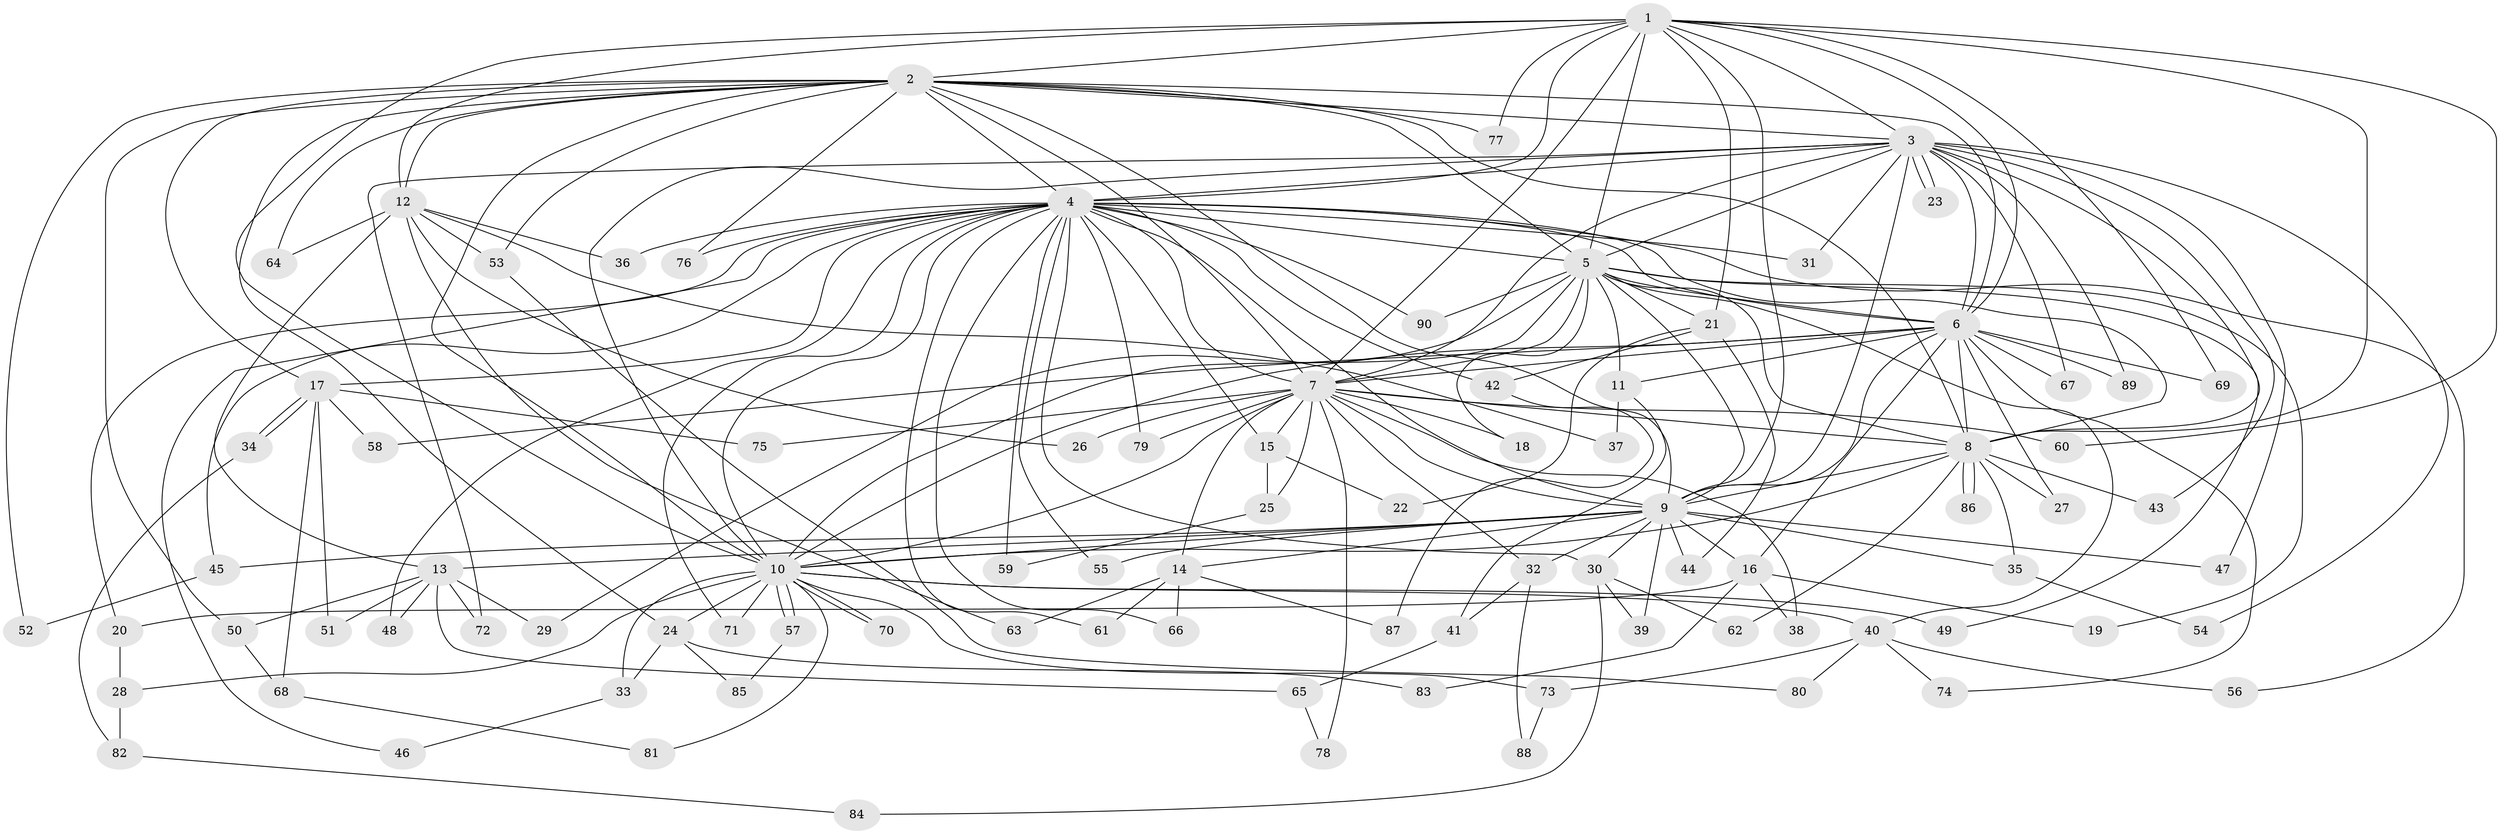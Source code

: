 // coarse degree distribution, {12: 0.014925373134328358, 21: 0.014925373134328358, 16: 0.029850746268656716, 25: 0.029850746268656716, 13: 0.014925373134328358, 20: 0.014925373134328358, 19: 0.014925373134328358, 5: 0.04477611940298507, 9: 0.014925373134328358, 8: 0.014925373134328358, 4: 0.05970149253731343, 6: 0.029850746268656716, 2: 0.5373134328358209, 3: 0.16417910447761194}
// Generated by graph-tools (version 1.1) at 2025/23/03/03/25 07:23:36]
// undirected, 90 vertices, 205 edges
graph export_dot {
graph [start="1"]
  node [color=gray90,style=filled];
  1;
  2;
  3;
  4;
  5;
  6;
  7;
  8;
  9;
  10;
  11;
  12;
  13;
  14;
  15;
  16;
  17;
  18;
  19;
  20;
  21;
  22;
  23;
  24;
  25;
  26;
  27;
  28;
  29;
  30;
  31;
  32;
  33;
  34;
  35;
  36;
  37;
  38;
  39;
  40;
  41;
  42;
  43;
  44;
  45;
  46;
  47;
  48;
  49;
  50;
  51;
  52;
  53;
  54;
  55;
  56;
  57;
  58;
  59;
  60;
  61;
  62;
  63;
  64;
  65;
  66;
  67;
  68;
  69;
  70;
  71;
  72;
  73;
  74;
  75;
  76;
  77;
  78;
  79;
  80;
  81;
  82;
  83;
  84;
  85;
  86;
  87;
  88;
  89;
  90;
  1 -- 2;
  1 -- 3;
  1 -- 4;
  1 -- 5;
  1 -- 6;
  1 -- 7;
  1 -- 8;
  1 -- 9;
  1 -- 10;
  1 -- 12;
  1 -- 21;
  1 -- 60;
  1 -- 69;
  1 -- 77;
  2 -- 3;
  2 -- 4;
  2 -- 5;
  2 -- 6;
  2 -- 7;
  2 -- 8;
  2 -- 9;
  2 -- 10;
  2 -- 12;
  2 -- 17;
  2 -- 24;
  2 -- 50;
  2 -- 52;
  2 -- 53;
  2 -- 64;
  2 -- 76;
  2 -- 77;
  3 -- 4;
  3 -- 5;
  3 -- 6;
  3 -- 7;
  3 -- 8;
  3 -- 9;
  3 -- 10;
  3 -- 23;
  3 -- 23;
  3 -- 31;
  3 -- 43;
  3 -- 47;
  3 -- 54;
  3 -- 67;
  3 -- 72;
  3 -- 89;
  4 -- 5;
  4 -- 6;
  4 -- 7;
  4 -- 8;
  4 -- 9;
  4 -- 10;
  4 -- 15;
  4 -- 17;
  4 -- 20;
  4 -- 30;
  4 -- 31;
  4 -- 36;
  4 -- 42;
  4 -- 45;
  4 -- 46;
  4 -- 48;
  4 -- 55;
  4 -- 56;
  4 -- 59;
  4 -- 61;
  4 -- 66;
  4 -- 71;
  4 -- 76;
  4 -- 79;
  4 -- 90;
  5 -- 6;
  5 -- 7;
  5 -- 8;
  5 -- 9;
  5 -- 10;
  5 -- 11;
  5 -- 18;
  5 -- 19;
  5 -- 21;
  5 -- 29;
  5 -- 40;
  5 -- 49;
  5 -- 90;
  6 -- 7;
  6 -- 8;
  6 -- 9;
  6 -- 10;
  6 -- 11;
  6 -- 16;
  6 -- 27;
  6 -- 58;
  6 -- 67;
  6 -- 69;
  6 -- 74;
  6 -- 89;
  7 -- 8;
  7 -- 9;
  7 -- 10;
  7 -- 14;
  7 -- 15;
  7 -- 18;
  7 -- 25;
  7 -- 26;
  7 -- 32;
  7 -- 38;
  7 -- 60;
  7 -- 75;
  7 -- 78;
  7 -- 79;
  8 -- 9;
  8 -- 10;
  8 -- 27;
  8 -- 35;
  8 -- 43;
  8 -- 62;
  8 -- 86;
  8 -- 86;
  9 -- 10;
  9 -- 13;
  9 -- 14;
  9 -- 16;
  9 -- 30;
  9 -- 32;
  9 -- 35;
  9 -- 39;
  9 -- 44;
  9 -- 45;
  9 -- 47;
  9 -- 55;
  10 -- 24;
  10 -- 28;
  10 -- 33;
  10 -- 40;
  10 -- 49;
  10 -- 57;
  10 -- 57;
  10 -- 70;
  10 -- 70;
  10 -- 71;
  10 -- 73;
  10 -- 81;
  11 -- 37;
  11 -- 41;
  12 -- 13;
  12 -- 26;
  12 -- 36;
  12 -- 37;
  12 -- 53;
  12 -- 63;
  12 -- 64;
  13 -- 29;
  13 -- 48;
  13 -- 50;
  13 -- 51;
  13 -- 65;
  13 -- 72;
  14 -- 61;
  14 -- 63;
  14 -- 66;
  14 -- 87;
  15 -- 22;
  15 -- 25;
  16 -- 19;
  16 -- 20;
  16 -- 38;
  16 -- 83;
  17 -- 34;
  17 -- 34;
  17 -- 51;
  17 -- 58;
  17 -- 68;
  17 -- 75;
  20 -- 28;
  21 -- 22;
  21 -- 42;
  21 -- 44;
  24 -- 33;
  24 -- 83;
  24 -- 85;
  25 -- 59;
  28 -- 82;
  30 -- 39;
  30 -- 62;
  30 -- 84;
  32 -- 41;
  32 -- 88;
  33 -- 46;
  34 -- 82;
  35 -- 54;
  40 -- 56;
  40 -- 73;
  40 -- 74;
  40 -- 80;
  41 -- 65;
  42 -- 87;
  45 -- 52;
  50 -- 68;
  53 -- 80;
  57 -- 85;
  65 -- 78;
  68 -- 81;
  73 -- 88;
  82 -- 84;
}
